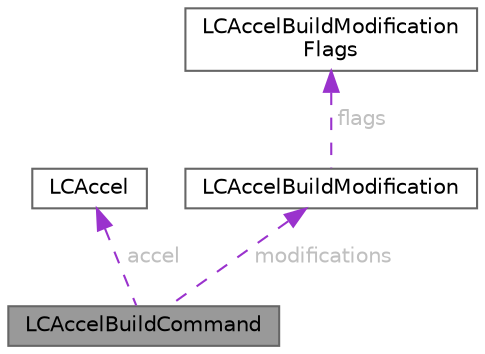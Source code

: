 digraph "LCAccelBuildCommand"
{
 // LATEX_PDF_SIZE
  bgcolor="transparent";
  edge [fontname=Helvetica,fontsize=10,labelfontname=Helvetica,labelfontsize=10];
  node [fontname=Helvetica,fontsize=10,shape=box,height=0.2,width=0.4];
  Node1 [id="Node000001",label="LCAccelBuildCommand",height=0.2,width=0.4,color="gray40", fillcolor="grey60", style="filled", fontcolor="black",tooltip=" "];
  Node2 -> Node1 [id="edge1_Node000001_Node000002",dir="back",color="darkorchid3",style="dashed",tooltip=" ",label=" accel",fontcolor="grey" ];
  Node2 [id="Node000002",label="LCAccel",height=0.2,width=0.4,color="gray40", fillcolor="white", style="filled",URL="$struct_l_c_accel.html",tooltip=" "];
  Node3 -> Node1 [id="edge2_Node000001_Node000003",dir="back",color="darkorchid3",style="dashed",tooltip=" ",label=" modifications",fontcolor="grey" ];
  Node3 [id="Node000003",label="LCAccelBuildModification",height=0.2,width=0.4,color="gray40", fillcolor="white", style="filled",URL="$struct_l_c_accel_build_modification.html",tooltip=" "];
  Node4 -> Node3 [id="edge3_Node000003_Node000004",dir="back",color="darkorchid3",style="dashed",tooltip=" ",label=" flags",fontcolor="grey" ];
  Node4 [id="Node000004",label="LCAccelBuildModification\lFlags",height=0.2,width=0.4,color="gray40", fillcolor="white", style="filled",URL="$struct_l_c_accel_build_modification_flags.html",tooltip=" "];
}
